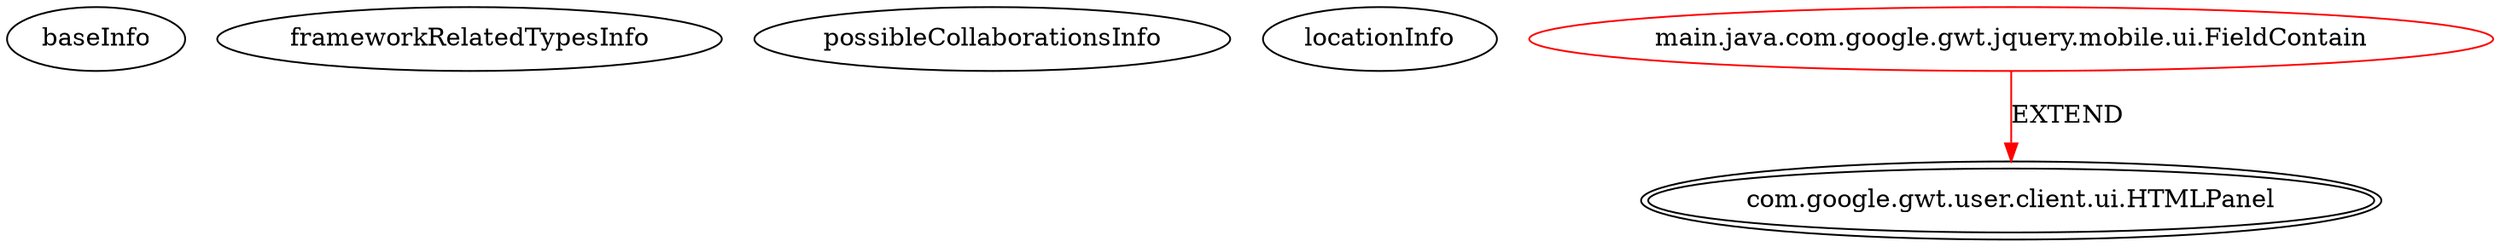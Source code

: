 digraph {
baseInfo[graphId=3177,category="extension_graph",isAnonymous=false,possibleRelation=false]
frameworkRelatedTypesInfo[0="com.google.gwt.user.client.ui.HTMLPanel"]
possibleCollaborationsInfo[]
locationInfo[projectName="jhudson8-gwt-jquery-ui",filePath="/jhudson8-gwt-jquery-ui/gwt-jquery-ui-master/core/gwt-jquery-ui-mobile/src/main/java/com/google/gwt/jquery/mobile/ui/FieldContain.java",contextSignature="FieldContain",graphId="3177"]
0[label="main.java.com.google.gwt.jquery.mobile.ui.FieldContain",vertexType="ROOT_CLIENT_CLASS_DECLARATION",isFrameworkType=false,color=red]
1[label="com.google.gwt.user.client.ui.HTMLPanel",vertexType="FRAMEWORK_CLASS_TYPE",isFrameworkType=true,peripheries=2]
0->1[label="EXTEND",color=red]
}
